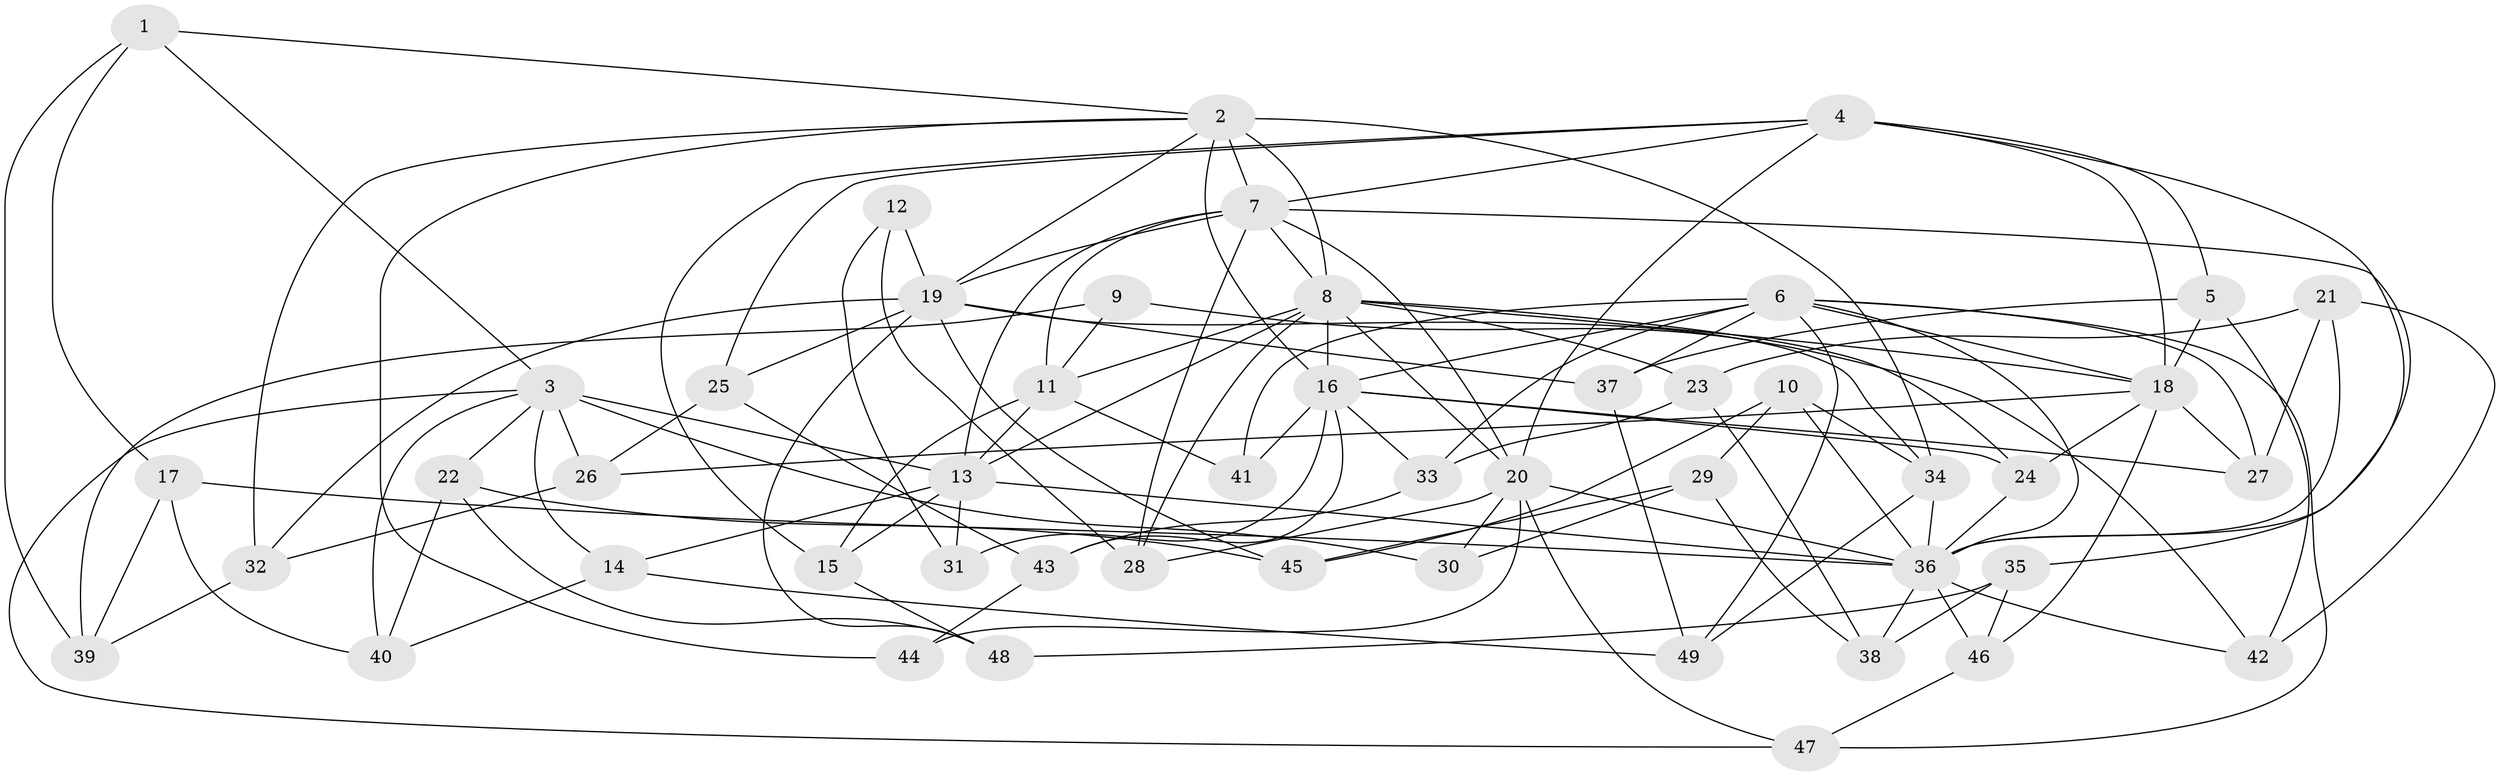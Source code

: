 // original degree distribution, {4: 1.0}
// Generated by graph-tools (version 1.1) at 2025/37/03/09/25 02:37:49]
// undirected, 49 vertices, 125 edges
graph export_dot {
graph [start="1"]
  node [color=gray90,style=filled];
  1;
  2;
  3;
  4;
  5;
  6;
  7;
  8;
  9;
  10;
  11;
  12;
  13;
  14;
  15;
  16;
  17;
  18;
  19;
  20;
  21;
  22;
  23;
  24;
  25;
  26;
  27;
  28;
  29;
  30;
  31;
  32;
  33;
  34;
  35;
  36;
  37;
  38;
  39;
  40;
  41;
  42;
  43;
  44;
  45;
  46;
  47;
  48;
  49;
  1 -- 2 [weight=1.0];
  1 -- 3 [weight=1.0];
  1 -- 17 [weight=1.0];
  1 -- 39 [weight=1.0];
  2 -- 7 [weight=1.0];
  2 -- 8 [weight=2.0];
  2 -- 16 [weight=1.0];
  2 -- 19 [weight=1.0];
  2 -- 32 [weight=1.0];
  2 -- 34 [weight=2.0];
  2 -- 44 [weight=1.0];
  3 -- 13 [weight=3.0];
  3 -- 14 [weight=1.0];
  3 -- 22 [weight=1.0];
  3 -- 26 [weight=1.0];
  3 -- 30 [weight=1.0];
  3 -- 40 [weight=1.0];
  3 -- 47 [weight=1.0];
  4 -- 5 [weight=1.0];
  4 -- 7 [weight=1.0];
  4 -- 15 [weight=1.0];
  4 -- 18 [weight=2.0];
  4 -- 20 [weight=1.0];
  4 -- 25 [weight=1.0];
  4 -- 36 [weight=1.0];
  5 -- 18 [weight=1.0];
  5 -- 37 [weight=1.0];
  5 -- 42 [weight=1.0];
  6 -- 16 [weight=2.0];
  6 -- 18 [weight=1.0];
  6 -- 27 [weight=1.0];
  6 -- 33 [weight=1.0];
  6 -- 36 [weight=1.0];
  6 -- 37 [weight=1.0];
  6 -- 41 [weight=1.0];
  6 -- 47 [weight=1.0];
  6 -- 49 [weight=1.0];
  7 -- 8 [weight=1.0];
  7 -- 11 [weight=2.0];
  7 -- 13 [weight=1.0];
  7 -- 19 [weight=1.0];
  7 -- 20 [weight=1.0];
  7 -- 28 [weight=1.0];
  7 -- 35 [weight=1.0];
  8 -- 11 [weight=1.0];
  8 -- 13 [weight=1.0];
  8 -- 16 [weight=1.0];
  8 -- 18 [weight=2.0];
  8 -- 20 [weight=1.0];
  8 -- 23 [weight=1.0];
  8 -- 24 [weight=1.0];
  8 -- 28 [weight=1.0];
  9 -- 11 [weight=2.0];
  9 -- 39 [weight=1.0];
  9 -- 42 [weight=1.0];
  10 -- 29 [weight=1.0];
  10 -- 34 [weight=1.0];
  10 -- 36 [weight=1.0];
  10 -- 45 [weight=1.0];
  11 -- 13 [weight=1.0];
  11 -- 15 [weight=1.0];
  11 -- 41 [weight=1.0];
  12 -- 19 [weight=2.0];
  12 -- 28 [weight=1.0];
  12 -- 31 [weight=1.0];
  13 -- 14 [weight=1.0];
  13 -- 15 [weight=1.0];
  13 -- 31 [weight=1.0];
  13 -- 36 [weight=1.0];
  14 -- 40 [weight=1.0];
  14 -- 49 [weight=1.0];
  15 -- 48 [weight=1.0];
  16 -- 24 [weight=1.0];
  16 -- 27 [weight=1.0];
  16 -- 31 [weight=2.0];
  16 -- 33 [weight=1.0];
  16 -- 41 [weight=2.0];
  16 -- 43 [weight=1.0];
  17 -- 36 [weight=1.0];
  17 -- 39 [weight=1.0];
  17 -- 40 [weight=1.0];
  18 -- 24 [weight=1.0];
  18 -- 26 [weight=1.0];
  18 -- 27 [weight=1.0];
  18 -- 46 [weight=1.0];
  19 -- 25 [weight=1.0];
  19 -- 32 [weight=1.0];
  19 -- 34 [weight=1.0];
  19 -- 37 [weight=1.0];
  19 -- 45 [weight=1.0];
  19 -- 48 [weight=1.0];
  20 -- 28 [weight=1.0];
  20 -- 30 [weight=2.0];
  20 -- 36 [weight=1.0];
  20 -- 44 [weight=2.0];
  20 -- 47 [weight=1.0];
  21 -- 23 [weight=1.0];
  21 -- 27 [weight=1.0];
  21 -- 36 [weight=1.0];
  21 -- 42 [weight=1.0];
  22 -- 40 [weight=1.0];
  22 -- 45 [weight=1.0];
  22 -- 48 [weight=1.0];
  23 -- 33 [weight=1.0];
  23 -- 38 [weight=1.0];
  24 -- 36 [weight=1.0];
  25 -- 26 [weight=1.0];
  25 -- 43 [weight=1.0];
  26 -- 32 [weight=1.0];
  29 -- 30 [weight=1.0];
  29 -- 38 [weight=1.0];
  29 -- 45 [weight=1.0];
  32 -- 39 [weight=1.0];
  33 -- 43 [weight=1.0];
  34 -- 36 [weight=1.0];
  34 -- 49 [weight=1.0];
  35 -- 38 [weight=1.0];
  35 -- 46 [weight=1.0];
  35 -- 48 [weight=1.0];
  36 -- 38 [weight=1.0];
  36 -- 42 [weight=1.0];
  36 -- 46 [weight=1.0];
  37 -- 49 [weight=1.0];
  43 -- 44 [weight=1.0];
  46 -- 47 [weight=1.0];
}
